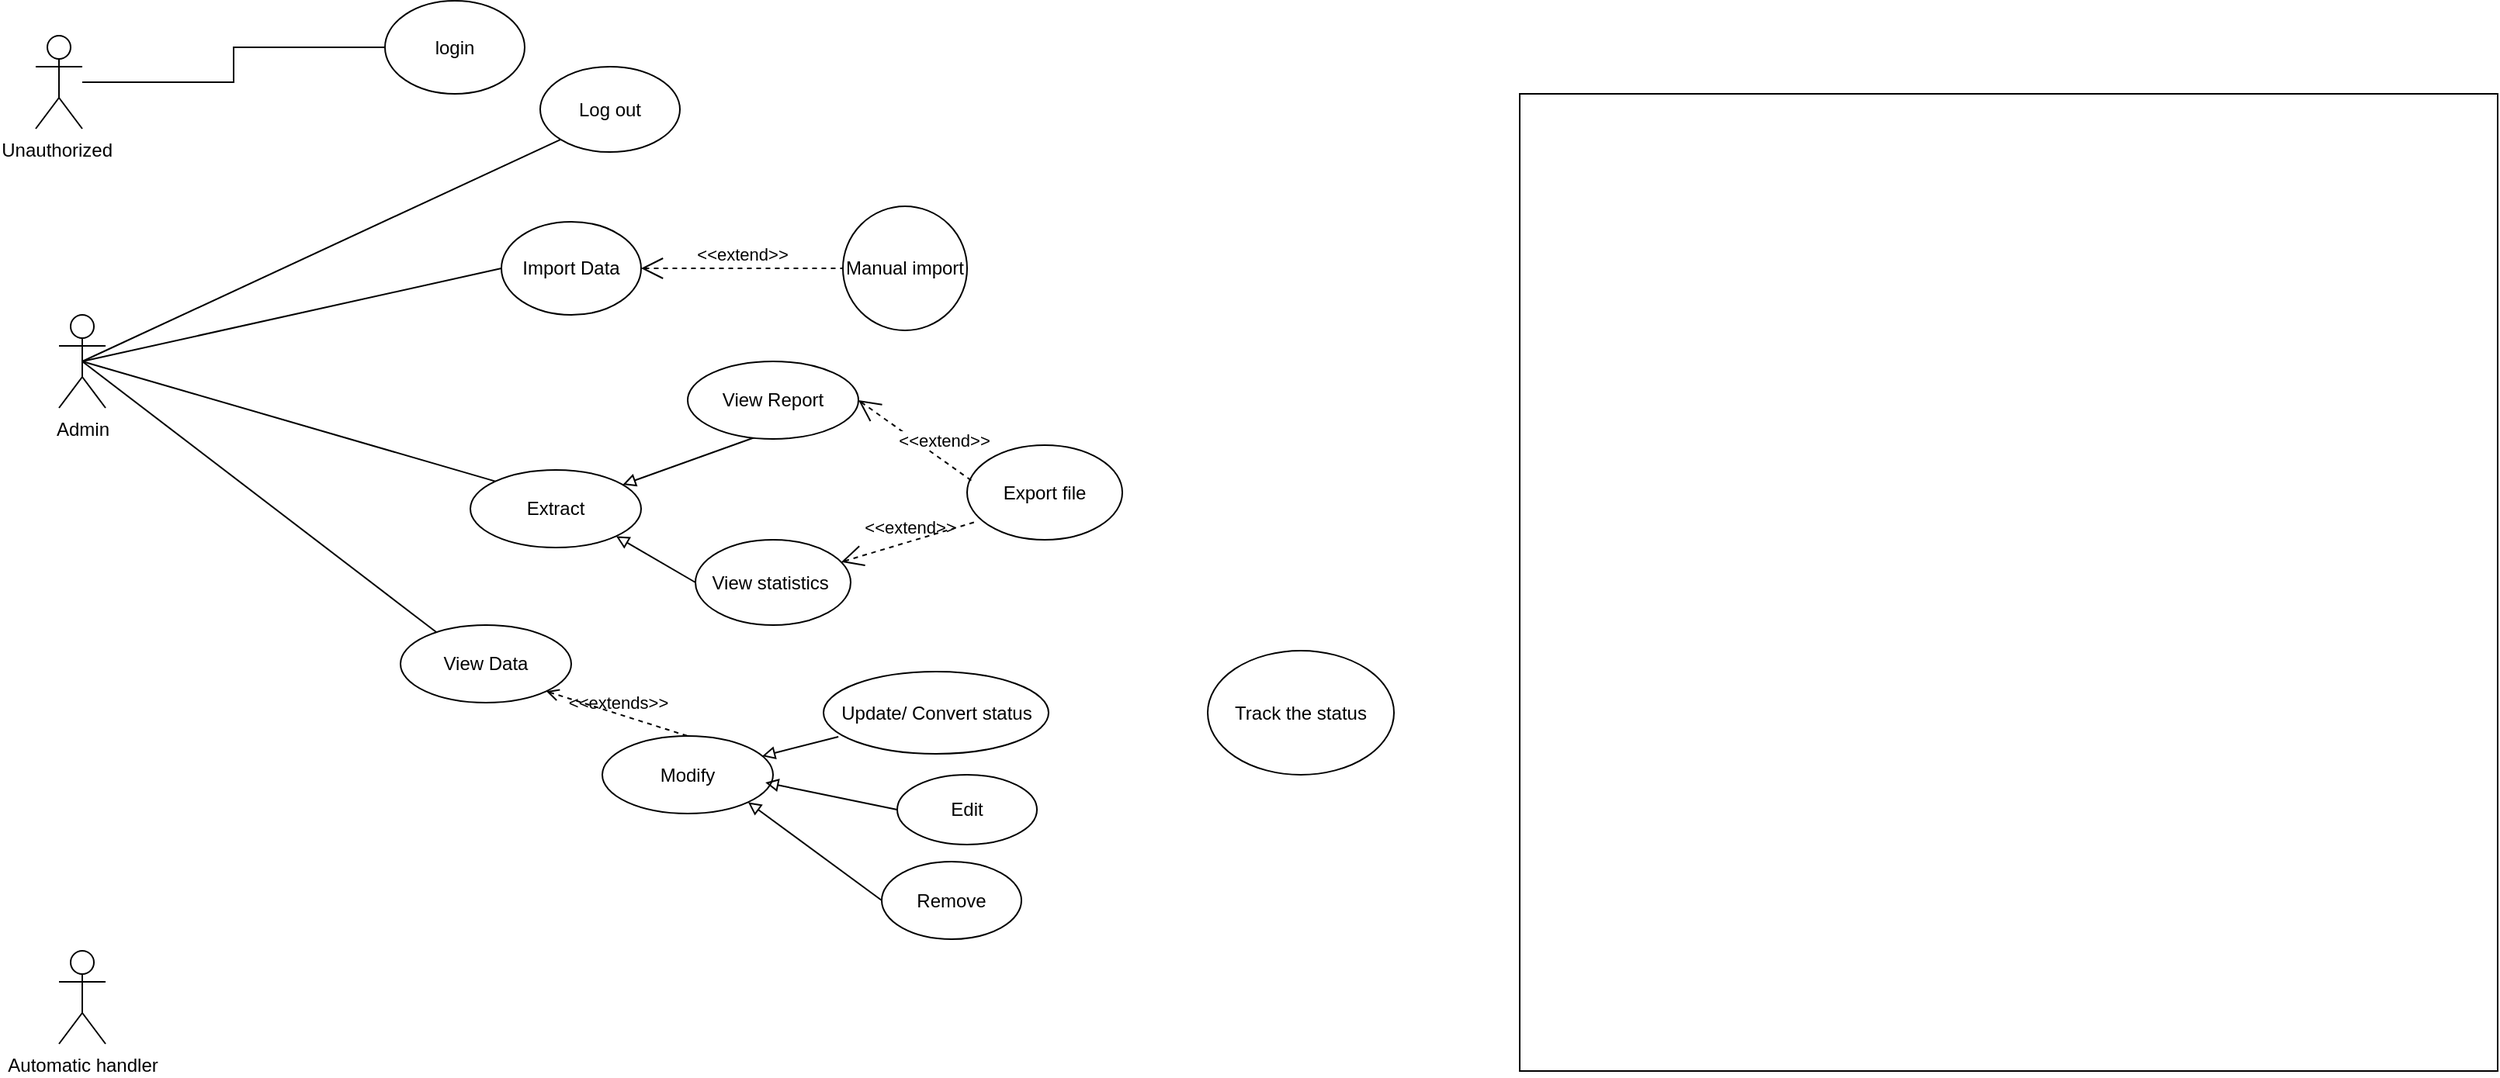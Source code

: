 <mxfile version="10.6.9" type="github"><diagram id="Ek8C_esb2BmLfCv7Do-d" name="Page-1"><mxGraphModel dx="889" dy="496" grid="1" gridSize="10" guides="1" tooltips="1" connect="1" arrows="1" fold="1" page="1" pageScale="1" pageWidth="850" pageHeight="1100" math="0" shadow="0"><root><mxCell id="0"/><mxCell id="1" parent="0"/><mxCell id="aOBEt4jh8NltVSRl6gsb-1" value="" style="whiteSpace=wrap;html=1;aspect=fixed;" parent="1" vertex="1"><mxGeometry x="991" y="167.5" width="630" height="630" as="geometry"/></mxCell><mxCell id="aOBEt4jh8NltVSRl6gsb-2" value="Unauthorized&amp;nbsp;" style="shape=umlActor;verticalLabelPosition=bottom;labelBackgroundColor=#ffffff;verticalAlign=top;html=1;outlineConnect=0;" parent="1" vertex="1"><mxGeometry x="35" y="130" width="30" height="60" as="geometry"/></mxCell><mxCell id="aOBEt4jh8NltVSRl6gsb-22" style="edgeStyle=orthogonalEdgeStyle;rounded=0;orthogonalLoop=1;jettySize=auto;html=1;exitX=0;exitY=0.5;exitDx=0;exitDy=0;endArrow=none;endFill=0;" parent="1" source="aOBEt4jh8NltVSRl6gsb-5" target="aOBEt4jh8NltVSRl6gsb-2" edge="1"><mxGeometry relative="1" as="geometry"/></mxCell><mxCell id="aOBEt4jh8NltVSRl6gsb-5" value="login" style="ellipse;whiteSpace=wrap;html=1;" parent="1" vertex="1"><mxGeometry x="260" y="107.5" width="90" height="60" as="geometry"/></mxCell><mxCell id="aOBEt4jh8NltVSRl6gsb-39" style="rounded=0;orthogonalLoop=1;jettySize=auto;html=1;exitX=0.5;exitY=0.5;exitDx=0;exitDy=0;exitPerimeter=0;entryX=0;entryY=0.5;entryDx=0;entryDy=0;endArrow=none;endFill=0;" parent="1" source="aOBEt4jh8NltVSRl6gsb-12" target="aOBEt4jh8NltVSRl6gsb-24" edge="1"><mxGeometry relative="1" as="geometry"/></mxCell><mxCell id="aOBEt4jh8NltVSRl6gsb-100" style="edgeStyle=none;rounded=0;orthogonalLoop=1;jettySize=auto;html=1;exitX=0.5;exitY=0.5;exitDx=0;exitDy=0;exitPerimeter=0;entryX=0.227;entryY=0.12;entryDx=0;entryDy=0;entryPerimeter=0;endArrow=none;endFill=0;" parent="1" source="aOBEt4jh8NltVSRl6gsb-12" target="aOBEt4jh8NltVSRl6gsb-96" edge="1"><mxGeometry relative="1" as="geometry"/></mxCell><mxCell id="aOBEt4jh8NltVSRl6gsb-12" value="Admin" style="shape=umlActor;verticalLabelPosition=bottom;labelBackgroundColor=#ffffff;verticalAlign=top;html=1;outlineConnect=0;" parent="1" vertex="1"><mxGeometry x="50" y="310" width="30" height="60" as="geometry"/></mxCell><mxCell id="aOBEt4jh8NltVSRl6gsb-47" style="edgeStyle=none;rounded=0;orthogonalLoop=1;jettySize=auto;html=1;exitX=0;exitY=1;exitDx=0;exitDy=0;entryX=0.5;entryY=0.5;entryDx=0;entryDy=0;entryPerimeter=0;endArrow=none;endFill=0;" parent="1" source="aOBEt4jh8NltVSRl6gsb-17" target="aOBEt4jh8NltVSRl6gsb-12" edge="1"><mxGeometry relative="1" as="geometry"/></mxCell><mxCell id="aOBEt4jh8NltVSRl6gsb-17" value="Log out" style="ellipse;whiteSpace=wrap;html=1;" parent="1" vertex="1"><mxGeometry x="360" y="150" width="90" height="55" as="geometry"/></mxCell><mxCell id="aOBEt4jh8NltVSRl6gsb-24" value="Import Data" style="ellipse;whiteSpace=wrap;html=1;" parent="1" vertex="1"><mxGeometry x="335" y="250" width="90" height="60" as="geometry"/></mxCell><mxCell id="aOBEt4jh8NltVSRl6gsb-51" style="edgeStyle=none;rounded=0;orthogonalLoop=1;jettySize=auto;html=1;exitX=0;exitY=0;exitDx=0;exitDy=0;entryX=0.5;entryY=0.5;entryDx=0;entryDy=0;entryPerimeter=0;endArrow=none;endFill=0;" parent="1" source="aOBEt4jh8NltVSRl6gsb-25" target="aOBEt4jh8NltVSRl6gsb-12" edge="1"><mxGeometry relative="1" as="geometry"/></mxCell><mxCell id="aOBEt4jh8NltVSRl6gsb-25" value="Extract" style="ellipse;whiteSpace=wrap;html=1;" parent="1" vertex="1"><mxGeometry x="315" y="410" width="110" height="50" as="geometry"/></mxCell><mxCell id="aOBEt4jh8NltVSRl6gsb-48" style="edgeStyle=none;rounded=0;orthogonalLoop=1;jettySize=auto;html=1;exitX=1;exitY=0.5;exitDx=0;exitDy=0;endArrow=block;endFill=0;" parent="1" source="aOBEt4jh8NltVSRl6gsb-27" target="aOBEt4jh8NltVSRl6gsb-25" edge="1"><mxGeometry relative="1" as="geometry"/></mxCell><mxCell id="aOBEt4jh8NltVSRl6gsb-27" value="View Report" style="ellipse;whiteSpace=wrap;html=1;" parent="1" vertex="1"><mxGeometry x="455" y="340" width="110" height="50" as="geometry"/></mxCell><mxCell id="aOBEt4jh8NltVSRl6gsb-50" style="edgeStyle=none;rounded=0;orthogonalLoop=1;jettySize=auto;html=1;exitX=0;exitY=0.5;exitDx=0;exitDy=0;endArrow=block;endFill=0;entryX=1;entryY=1;entryDx=0;entryDy=0;" parent="1" source="aOBEt4jh8NltVSRl6gsb-32" target="aOBEt4jh8NltVSRl6gsb-25" edge="1"><mxGeometry relative="1" as="geometry"><mxPoint x="370" y="467" as="targetPoint"/></mxGeometry></mxCell><mxCell id="aOBEt4jh8NltVSRl6gsb-32" value="View statistics&amp;nbsp;" style="ellipse;whiteSpace=wrap;html=1;" parent="1" vertex="1"><mxGeometry x="460" y="455" width="100" height="55" as="geometry"/></mxCell><mxCell id="aOBEt4jh8NltVSRl6gsb-54" value="Export file" style="ellipse;whiteSpace=wrap;html=1;" parent="1" vertex="1"><mxGeometry x="635" y="394" width="100" height="61" as="geometry"/></mxCell><mxCell id="aOBEt4jh8NltVSRl6gsb-74" value="&lt;span style=&quot;background-color: rgb(255 , 255 , 255)&quot;&gt;&amp;lt;&amp;lt;extend&amp;gt;&amp;gt;&lt;/span&gt;" style="edgeStyle=none;html=1;startArrow=open;endArrow=none;startSize=12;verticalAlign=bottom;dashed=1;labelBackgroundColor=none;exitX=1;exitY=0.5;exitDx=0;exitDy=0;entryX=0.03;entryY=0.377;entryDx=0;entryDy=0;entryPerimeter=0;" parent="1" source="aOBEt4jh8NltVSRl6gsb-27" target="aOBEt4jh8NltVSRl6gsb-54" edge="1"><mxGeometry x="0.453" y="3" width="160" relative="1" as="geometry"><mxPoint x="440" y="520" as="sourcePoint"/><mxPoint x="600" y="520" as="targetPoint"/><mxPoint as="offset"/></mxGeometry></mxCell><mxCell id="aOBEt4jh8NltVSRl6gsb-75" value="&amp;lt;&amp;lt;extend&amp;gt;&amp;gt;" style="edgeStyle=none;html=1;startArrow=open;endArrow=none;startSize=12;verticalAlign=bottom;dashed=1;labelBackgroundColor=none;entryX=0.07;entryY=0.803;entryDx=0;entryDy=0;entryPerimeter=0;" parent="1" source="aOBEt4jh8NltVSRl6gsb-32" target="aOBEt4jh8NltVSRl6gsb-54" edge="1"><mxGeometry width="160" relative="1" as="geometry"><mxPoint x="425" y="340" as="sourcePoint"/><mxPoint x="533" y="388" as="targetPoint"/></mxGeometry></mxCell><mxCell id="aOBEt4jh8NltVSRl6gsb-76" value="Modify" style="ellipse;whiteSpace=wrap;html=1;" parent="1" vertex="1"><mxGeometry x="400" y="581.5" width="110" height="50" as="geometry"/></mxCell><mxCell id="aOBEt4jh8NltVSRl6gsb-116" style="edgeStyle=none;rounded=0;orthogonalLoop=1;jettySize=auto;html=1;entryX=0.936;entryY=0.26;entryDx=0;entryDy=0;startArrow=none;startFill=0;endArrow=block;endFill=0;entryPerimeter=0;exitX=0.066;exitY=0.792;exitDx=0;exitDy=0;exitPerimeter=0;" parent="1" source="aOBEt4jh8NltVSRl6gsb-77" target="aOBEt4jh8NltVSRl6gsb-76" edge="1"><mxGeometry relative="1" as="geometry"><mxPoint x="550" y="567" as="sourcePoint"/></mxGeometry></mxCell><mxCell id="aOBEt4jh8NltVSRl6gsb-77" value="Update/ Convert status" style="ellipse;whiteSpace=wrap;html=1;" parent="1" vertex="1"><mxGeometry x="542.5" y="540" width="145" height="53" as="geometry"/></mxCell><mxCell id="aOBEt4jh8NltVSRl6gsb-117" style="edgeStyle=none;rounded=0;orthogonalLoop=1;jettySize=auto;html=1;exitX=0;exitY=0.5;exitDx=0;exitDy=0;startArrow=none;startFill=0;endArrow=block;endFill=0;entryX=0.955;entryY=0.6;entryDx=0;entryDy=0;entryPerimeter=0;" parent="1" source="aOBEt4jh8NltVSRl6gsb-78" target="aOBEt4jh8NltVSRl6gsb-76" edge="1"><mxGeometry relative="1" as="geometry"><mxPoint x="310" y="610" as="targetPoint"/></mxGeometry></mxCell><mxCell id="aOBEt4jh8NltVSRl6gsb-78" value="Edit" style="ellipse;whiteSpace=wrap;html=1;" parent="1" vertex="1"><mxGeometry x="590" y="606.5" width="90" height="45" as="geometry"/></mxCell><mxCell id="aOBEt4jh8NltVSRl6gsb-118" style="edgeStyle=none;rounded=0;orthogonalLoop=1;jettySize=auto;html=1;exitX=0;exitY=0.5;exitDx=0;exitDy=0;startArrow=none;startFill=0;endArrow=block;endFill=0;entryX=1;entryY=1;entryDx=0;entryDy=0;" parent="1" source="aOBEt4jh8NltVSRl6gsb-79" target="aOBEt4jh8NltVSRl6gsb-76" edge="1"><mxGeometry relative="1" as="geometry"><mxPoint x="520" y="655" as="targetPoint"/></mxGeometry></mxCell><mxCell id="aOBEt4jh8NltVSRl6gsb-79" value="Remove" style="ellipse;whiteSpace=wrap;html=1;" parent="1" vertex="1"><mxGeometry x="580" y="662.5" width="90" height="50" as="geometry"/></mxCell><mxCell id="aOBEt4jh8NltVSRl6gsb-96" value="View Data" style="ellipse;whiteSpace=wrap;html=1;" parent="1" vertex="1"><mxGeometry x="270" y="510" width="110" height="50" as="geometry"/></mxCell><mxCell id="aOBEt4jh8NltVSRl6gsb-99" value="&amp;lt;&amp;lt;extends&amp;gt;&amp;gt;" style="edgeStyle=none;html=1;endArrow=none;verticalAlign=bottom;labelBackgroundColor=none;entryX=0.5;entryY=0;entryDx=0;entryDy=0;exitX=1;exitY=1;exitDx=0;exitDy=0;startArrow=open;startFill=0;endFill=0;dashed=1;" parent="1" source="aOBEt4jh8NltVSRl6gsb-96" target="aOBEt4jh8NltVSRl6gsb-76" edge="1"><mxGeometry x="0.026" y="-2" width="160" relative="1" as="geometry"><mxPoint x="130" y="560" as="sourcePoint"/><mxPoint x="290" y="560" as="targetPoint"/><mxPoint as="offset"/></mxGeometry></mxCell><mxCell id="EDnjHtNTNwPqmDfFhQ1T-1" value="Manual import&lt;br&gt;" style="ellipse;whiteSpace=wrap;html=1;aspect=fixed;" vertex="1" parent="1"><mxGeometry x="555" y="240" width="80" height="80" as="geometry"/></mxCell><mxCell id="EDnjHtNTNwPqmDfFhQ1T-4" value="&lt;span style=&quot;background-color: rgb(255 , 255 , 255)&quot;&gt;&amp;lt;&amp;lt;extend&amp;gt;&amp;gt;&lt;/span&gt;" style="edgeStyle=none;html=1;startArrow=open;endArrow=none;startSize=12;verticalAlign=bottom;dashed=1;labelBackgroundColor=none;exitX=1;exitY=0.5;exitDx=0;exitDy=0;entryX=0;entryY=0.5;entryDx=0;entryDy=0;" edge="1" parent="1" source="aOBEt4jh8NltVSRl6gsb-24" target="EDnjHtNTNwPqmDfFhQ1T-1"><mxGeometry width="160" relative="1" as="geometry"><mxPoint x="500" y="280" as="sourcePoint"/><mxPoint x="573" y="332" as="targetPoint"/><Array as="points"/></mxGeometry></mxCell><mxCell id="EDnjHtNTNwPqmDfFhQ1T-6" value="Track the status" style="ellipse;whiteSpace=wrap;html=1;" vertex="1" parent="1"><mxGeometry x="790" y="526.5" width="120" height="80" as="geometry"/></mxCell><mxCell id="EDnjHtNTNwPqmDfFhQ1T-7" value="Automatic handler" style="shape=umlActor;verticalLabelPosition=bottom;labelBackgroundColor=#ffffff;verticalAlign=top;html=1;outlineConnect=0;" vertex="1" parent="1"><mxGeometry x="50" y="720" width="30" height="60" as="geometry"/></mxCell></root></mxGraphModel></diagram></mxfile>